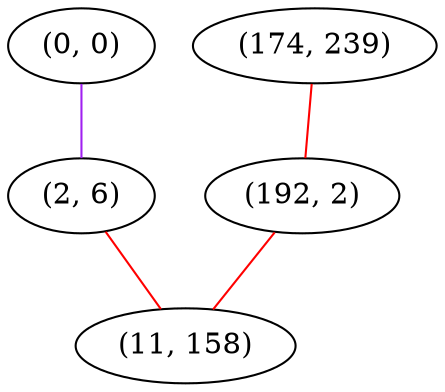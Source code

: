 graph "" {
"(0, 0)";
"(2, 6)";
"(174, 239)";
"(192, 2)";
"(11, 158)";
"(0, 0)" -- "(2, 6)"  [color=purple, key=0, weight=4];
"(2, 6)" -- "(11, 158)"  [color=red, key=0, weight=1];
"(174, 239)" -- "(192, 2)"  [color=red, key=0, weight=1];
"(192, 2)" -- "(11, 158)"  [color=red, key=0, weight=1];
}
